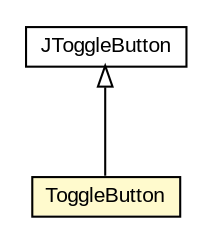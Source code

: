 #!/usr/local/bin/dot
#
# Class diagram 
# Generated by UMLGraph version 5.3 (http://www.umlgraph.org/)
#

digraph G {
	edge [fontname="arial",fontsize=10,labelfontname="arial",labelfontsize=10];
	node [fontname="arial",fontsize=10,shape=plaintext];
	nodesep=0.25;
	ranksep=0.5;
	// context.arch.intelligibility.presenters.ContextIcons.ToggleButton
	c150299 [label=<<table title="context.arch.intelligibility.presenters.ContextIcons.ToggleButton" border="0" cellborder="1" cellspacing="0" cellpadding="2" port="p" bgcolor="lemonChiffon" href="./ContextIcons.ToggleButton.html">
		<tr><td><table border="0" cellspacing="0" cellpadding="1">
<tr><td align="center" balign="center"> ToggleButton </td></tr>
		</table></td></tr>
		</table>>, fontname="arial", fontcolor="black", fontsize=10.0];
	//context.arch.intelligibility.presenters.ContextIcons.ToggleButton extends javax.swing.JToggleButton
	c150342:p -> c150299:p [dir=back,arrowtail=empty];
	// javax.swing.JToggleButton
	c150342 [label=<<table title="javax.swing.JToggleButton" border="0" cellborder="1" cellspacing="0" cellpadding="2" port="p" href="http://java.sun.com/j2se/1.4.2/docs/api/javax/swing/JToggleButton.html">
		<tr><td><table border="0" cellspacing="0" cellpadding="1">
<tr><td align="center" balign="center"> JToggleButton </td></tr>
		</table></td></tr>
		</table>>, fontname="arial", fontcolor="black", fontsize=10.0];
}

